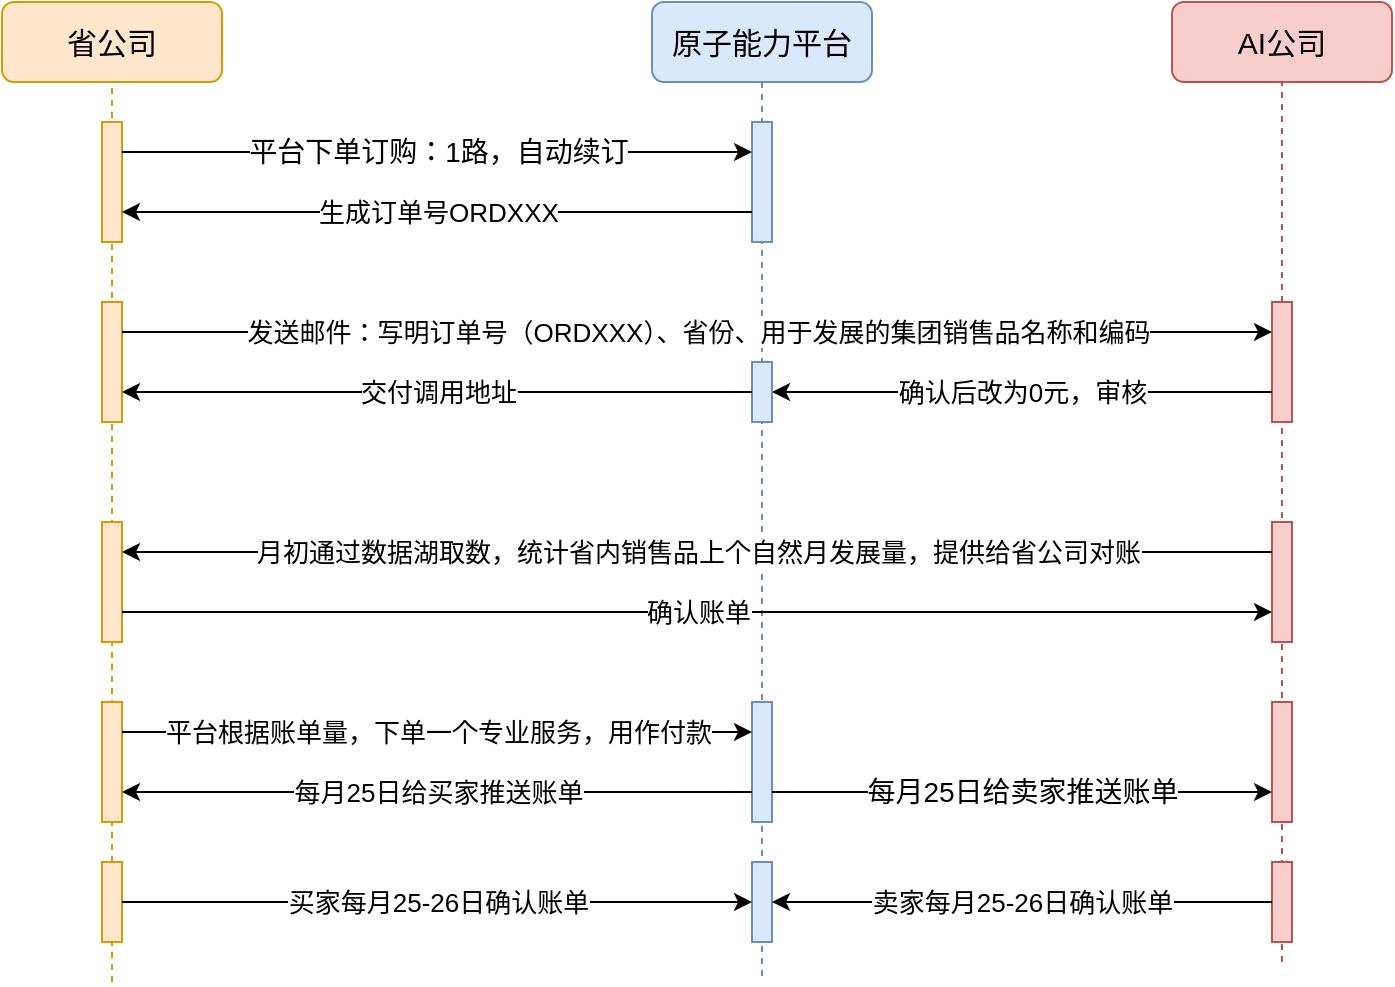 <mxfile version="21.6.9" type="github">
  <diagram name="第 1 页" id="NjZ1Nnrco1dMX0lIa8fq">
    <mxGraphModel dx="946" dy="593" grid="1" gridSize="10" guides="1" tooltips="1" connect="1" arrows="1" fold="1" page="1" pageScale="1" pageWidth="827" pageHeight="1169" math="0" shadow="0">
      <root>
        <mxCell id="0" />
        <mxCell id="1" parent="0" />
        <mxCell id="9qY5H7FV885S_f7MjgAh-27" value="" style="endArrow=none;dashed=1;html=1;rounded=0;entryX=0.5;entryY=1;entryDx=0;entryDy=0;fillColor=#f8cecc;strokeColor=#b85450;" edge="1" parent="1" target="ecDHfvzeCHSvw2c0CFLB-11">
          <mxGeometry width="50" height="50" relative="1" as="geometry">
            <mxPoint x="685" y="700" as="sourcePoint" />
            <mxPoint x="640" y="300" as="targetPoint" />
          </mxGeometry>
        </mxCell>
        <mxCell id="9qY5H7FV885S_f7MjgAh-24" value="" style="endArrow=none;dashed=1;html=1;rounded=0;entryX=0.5;entryY=1;entryDx=0;entryDy=0;fillColor=#ffe6cc;strokeColor=#d79b00;" edge="1" parent="1" target="DkVgxtGOpOE0h1ba1FcP-5">
          <mxGeometry width="50" height="50" relative="1" as="geometry">
            <mxPoint x="100" y="710" as="sourcePoint" />
            <mxPoint x="440" y="510" as="targetPoint" />
          </mxGeometry>
        </mxCell>
        <mxCell id="9qY5H7FV885S_f7MjgAh-26" value="" style="endArrow=none;dashed=1;html=1;rounded=0;exitX=0.5;exitY=1;exitDx=0;exitDy=0;" edge="1" parent="1">
          <mxGeometry width="50" height="50" relative="1" as="geometry">
            <mxPoint x="425" y="260" as="sourcePoint" />
            <mxPoint x="425" y="710" as="targetPoint" />
          </mxGeometry>
        </mxCell>
        <mxCell id="9qY5H7FV885S_f7MjgAh-25" value="" style="endArrow=none;dashed=1;html=1;rounded=0;exitX=0.5;exitY=1;exitDx=0;exitDy=0;fillColor=#dae8fc;strokeColor=#6c8ebf;" edge="1" parent="1" source="ecDHfvzeCHSvw2c0CFLB-1">
          <mxGeometry width="50" height="50" relative="1" as="geometry">
            <mxPoint x="530" y="370" as="sourcePoint" />
            <mxPoint x="425" y="710" as="targetPoint" />
          </mxGeometry>
        </mxCell>
        <mxCell id="DkVgxtGOpOE0h1ba1FcP-5" value="&lt;font style=&quot;font-size: 15px;&quot;&gt;省公司&lt;/font&gt;" style="rounded=1;whiteSpace=wrap;html=1;fillColor=#ffe6cc;strokeColor=#d79b00;" parent="1" vertex="1">
          <mxGeometry x="45" y="220" width="110" height="40" as="geometry" />
        </mxCell>
        <mxCell id="DkVgxtGOpOE0h1ba1FcP-6" value="" style="rounded=0;whiteSpace=wrap;html=1;fillColor=#ffe6cc;strokeColor=#d79b00;" parent="1" vertex="1">
          <mxGeometry x="95" y="280" width="10" height="60" as="geometry" />
        </mxCell>
        <mxCell id="ecDHfvzeCHSvw2c0CFLB-1" value="&lt;font style=&quot;font-size: 15px;&quot;&gt;原子能力平台&lt;/font&gt;" style="rounded=1;whiteSpace=wrap;html=1;fillColor=#dae8fc;strokeColor=#6c8ebf;" parent="1" vertex="1">
          <mxGeometry x="370" y="220" width="110" height="40" as="geometry" />
        </mxCell>
        <mxCell id="ecDHfvzeCHSvw2c0CFLB-2" value="" style="rounded=0;whiteSpace=wrap;html=1;fillColor=#dae8fc;strokeColor=#6c8ebf;" parent="1" vertex="1">
          <mxGeometry x="420" y="280" width="10" height="60" as="geometry" />
        </mxCell>
        <mxCell id="ecDHfvzeCHSvw2c0CFLB-3" value="" style="endArrow=classic;html=1;rounded=0;exitX=1;exitY=0.25;exitDx=0;exitDy=0;entryX=0;entryY=0.25;entryDx=0;entryDy=0;" parent="1" source="DkVgxtGOpOE0h1ba1FcP-6" target="ecDHfvzeCHSvw2c0CFLB-2" edge="1">
          <mxGeometry relative="1" as="geometry">
            <mxPoint x="105" y="300" as="sourcePoint" />
            <mxPoint x="260" y="300" as="targetPoint" />
          </mxGeometry>
        </mxCell>
        <mxCell id="ecDHfvzeCHSvw2c0CFLB-4" value="&lt;font style=&quot;font-size: 14px;&quot;&gt;平台下单订购：1路，自动续订&lt;/font&gt;" style="edgeLabel;resizable=0;html=1;align=center;verticalAlign=middle;" parent="ecDHfvzeCHSvw2c0CFLB-3" connectable="0" vertex="1">
          <mxGeometry relative="1" as="geometry" />
        </mxCell>
        <mxCell id="ecDHfvzeCHSvw2c0CFLB-6" value="" style="endArrow=classic;html=1;rounded=0;exitX=0;exitY=0.75;exitDx=0;exitDy=0;entryX=1;entryY=0.75;entryDx=0;entryDy=0;" parent="1" source="ecDHfvzeCHSvw2c0CFLB-2" target="DkVgxtGOpOE0h1ba1FcP-6" edge="1">
          <mxGeometry relative="1" as="geometry">
            <mxPoint x="360" y="380" as="sourcePoint" />
            <mxPoint x="460" y="380" as="targetPoint" />
          </mxGeometry>
        </mxCell>
        <mxCell id="ecDHfvzeCHSvw2c0CFLB-7" value="&lt;font style=&quot;font-size: 13px;&quot;&gt;生成订单号ORDXXX&lt;/font&gt;" style="edgeLabel;resizable=0;html=1;align=center;verticalAlign=middle;" parent="ecDHfvzeCHSvw2c0CFLB-6" connectable="0" vertex="1">
          <mxGeometry relative="1" as="geometry" />
        </mxCell>
        <mxCell id="ecDHfvzeCHSvw2c0CFLB-10" value="" style="rounded=0;whiteSpace=wrap;html=1;fillColor=#ffe6cc;strokeColor=#d79b00;" parent="1" vertex="1">
          <mxGeometry x="95" y="370" width="10" height="60" as="geometry" />
        </mxCell>
        <mxCell id="ecDHfvzeCHSvw2c0CFLB-11" value="&lt;span style=&quot;font-size: 15px;&quot;&gt;AI公司&lt;/span&gt;" style="rounded=1;whiteSpace=wrap;html=1;fillColor=#f8cecc;strokeColor=#b85450;" parent="1" vertex="1">
          <mxGeometry x="630" y="220" width="110" height="40" as="geometry" />
        </mxCell>
        <mxCell id="ecDHfvzeCHSvw2c0CFLB-14" value="" style="rounded=0;whiteSpace=wrap;html=1;fillColor=#f8cecc;strokeColor=#b85450;" parent="1" vertex="1">
          <mxGeometry x="680" y="370" width="10" height="60" as="geometry" />
        </mxCell>
        <mxCell id="ecDHfvzeCHSvw2c0CFLB-15" value="" style="endArrow=classic;html=1;rounded=0;exitX=1;exitY=0.25;exitDx=0;exitDy=0;entryX=0;entryY=0.25;entryDx=0;entryDy=0;" parent="1" source="ecDHfvzeCHSvw2c0CFLB-10" target="ecDHfvzeCHSvw2c0CFLB-14" edge="1">
          <mxGeometry relative="1" as="geometry">
            <mxPoint x="110" y="400" as="sourcePoint" />
            <mxPoint x="210" y="400" as="targetPoint" />
          </mxGeometry>
        </mxCell>
        <mxCell id="ecDHfvzeCHSvw2c0CFLB-16" value="&lt;font style=&quot;font-size: 13px;&quot;&gt;发送邮件：写明订单号（ORDXXX）、省份、用于发展的集团销售品名称和编码&lt;/font&gt;" style="edgeLabel;resizable=0;html=1;align=center;verticalAlign=middle;" parent="ecDHfvzeCHSvw2c0CFLB-15" connectable="0" vertex="1">
          <mxGeometry relative="1" as="geometry" />
        </mxCell>
        <mxCell id="ecDHfvzeCHSvw2c0CFLB-17" value="" style="endArrow=classic;html=1;rounded=0;exitX=0;exitY=0.75;exitDx=0;exitDy=0;entryX=1;entryY=0.5;entryDx=0;entryDy=0;" parent="1" source="ecDHfvzeCHSvw2c0CFLB-14" target="ecDHfvzeCHSvw2c0CFLB-19" edge="1">
          <mxGeometry relative="1" as="geometry">
            <mxPoint x="360" y="380" as="sourcePoint" />
            <mxPoint x="480" y="420" as="targetPoint" />
          </mxGeometry>
        </mxCell>
        <mxCell id="ecDHfvzeCHSvw2c0CFLB-18" value="&lt;font style=&quot;font-size: 13px;&quot;&gt;确认后改为0元，审核&lt;/font&gt;" style="edgeLabel;resizable=0;html=1;align=center;verticalAlign=middle;" parent="ecDHfvzeCHSvw2c0CFLB-17" connectable="0" vertex="1">
          <mxGeometry relative="1" as="geometry" />
        </mxCell>
        <mxCell id="ecDHfvzeCHSvw2c0CFLB-19" value="" style="rounded=0;whiteSpace=wrap;html=1;fillColor=#dae8fc;strokeColor=#6c8ebf;" parent="1" vertex="1">
          <mxGeometry x="420" y="400" width="10" height="30" as="geometry" />
        </mxCell>
        <mxCell id="ecDHfvzeCHSvw2c0CFLB-20" value="" style="endArrow=classic;html=1;rounded=0;exitX=0;exitY=0.5;exitDx=0;exitDy=0;entryX=1;entryY=0.75;entryDx=0;entryDy=0;" parent="1" source="ecDHfvzeCHSvw2c0CFLB-19" target="ecDHfvzeCHSvw2c0CFLB-10" edge="1">
          <mxGeometry relative="1" as="geometry">
            <mxPoint x="360" y="380" as="sourcePoint" />
            <mxPoint x="460" y="380" as="targetPoint" />
          </mxGeometry>
        </mxCell>
        <mxCell id="ecDHfvzeCHSvw2c0CFLB-21" value="&lt;font style=&quot;font-size: 13px;&quot;&gt;交付调用地址&lt;/font&gt;" style="edgeLabel;resizable=0;html=1;align=center;verticalAlign=middle;" parent="ecDHfvzeCHSvw2c0CFLB-20" connectable="0" vertex="1">
          <mxGeometry relative="1" as="geometry" />
        </mxCell>
        <mxCell id="ecDHfvzeCHSvw2c0CFLB-23" value="" style="rounded=0;whiteSpace=wrap;html=1;fillColor=#f8cecc;strokeColor=#b85450;" parent="1" vertex="1">
          <mxGeometry x="680" y="480" width="10" height="60" as="geometry" />
        </mxCell>
        <mxCell id="ecDHfvzeCHSvw2c0CFLB-24" value="" style="rounded=0;whiteSpace=wrap;html=1;fillColor=#ffe6cc;strokeColor=#d79b00;" parent="1" vertex="1">
          <mxGeometry x="95" y="480" width="10" height="60" as="geometry" />
        </mxCell>
        <mxCell id="ecDHfvzeCHSvw2c0CFLB-25" value="" style="endArrow=classic;html=1;rounded=0;exitX=0;exitY=0.25;exitDx=0;exitDy=0;entryX=1;entryY=0.25;entryDx=0;entryDy=0;" parent="1" source="ecDHfvzeCHSvw2c0CFLB-23" target="ecDHfvzeCHSvw2c0CFLB-24" edge="1">
          <mxGeometry relative="1" as="geometry">
            <mxPoint x="370" y="500" as="sourcePoint" />
            <mxPoint x="470" y="500" as="targetPoint" />
          </mxGeometry>
        </mxCell>
        <mxCell id="ecDHfvzeCHSvw2c0CFLB-26" value="&lt;font style=&quot;font-size: 13px;&quot;&gt;月初通过数据湖取数，统计省内销售品上个自然月发展量，提供给省公司对账&lt;/font&gt;" style="edgeLabel;resizable=0;html=1;align=center;verticalAlign=middle;" parent="ecDHfvzeCHSvw2c0CFLB-25" connectable="0" vertex="1">
          <mxGeometry relative="1" as="geometry" />
        </mxCell>
        <mxCell id="ecDHfvzeCHSvw2c0CFLB-28" value="" style="endArrow=classic;html=1;rounded=0;exitX=1;exitY=0.75;exitDx=0;exitDy=0;entryX=0;entryY=0.75;entryDx=0;entryDy=0;" parent="1" source="ecDHfvzeCHSvw2c0CFLB-24" target="ecDHfvzeCHSvw2c0CFLB-23" edge="1">
          <mxGeometry relative="1" as="geometry">
            <mxPoint x="130" y="530" as="sourcePoint" />
            <mxPoint x="230" y="530" as="targetPoint" />
          </mxGeometry>
        </mxCell>
        <mxCell id="ecDHfvzeCHSvw2c0CFLB-29" value="&lt;font style=&quot;font-size: 13px;&quot;&gt;确认账单&lt;/font&gt;" style="edgeLabel;resizable=0;html=1;align=center;verticalAlign=middle;" parent="ecDHfvzeCHSvw2c0CFLB-28" connectable="0" vertex="1">
          <mxGeometry relative="1" as="geometry" />
        </mxCell>
        <mxCell id="9qY5H7FV885S_f7MjgAh-1" value="" style="rounded=0;whiteSpace=wrap;html=1;fillColor=#ffe6cc;strokeColor=#d79b00;" vertex="1" parent="1">
          <mxGeometry x="95" y="570" width="10" height="60" as="geometry" />
        </mxCell>
        <mxCell id="9qY5H7FV885S_f7MjgAh-2" value="" style="rounded=0;whiteSpace=wrap;html=1;fillColor=#dae8fc;strokeColor=#6c8ebf;" vertex="1" parent="1">
          <mxGeometry x="420" y="570" width="10" height="60" as="geometry" />
        </mxCell>
        <mxCell id="9qY5H7FV885S_f7MjgAh-3" value="" style="endArrow=classic;html=1;rounded=0;exitX=1;exitY=0.25;exitDx=0;exitDy=0;entryX=0;entryY=0.25;entryDx=0;entryDy=0;" edge="1" parent="1" source="9qY5H7FV885S_f7MjgAh-1" target="9qY5H7FV885S_f7MjgAh-2">
          <mxGeometry relative="1" as="geometry">
            <mxPoint x="140" y="585.02" as="sourcePoint" />
            <mxPoint x="250" y="585" as="targetPoint" />
          </mxGeometry>
        </mxCell>
        <mxCell id="9qY5H7FV885S_f7MjgAh-4" value="&lt;font style=&quot;font-size: 13px;&quot;&gt;平台根据账单量，下单一个专业服务，用作付款&lt;/font&gt;" style="edgeLabel;resizable=0;html=1;align=center;verticalAlign=middle;" connectable="0" vertex="1" parent="9qY5H7FV885S_f7MjgAh-3">
          <mxGeometry relative="1" as="geometry" />
        </mxCell>
        <mxCell id="9qY5H7FV885S_f7MjgAh-9" value="" style="rounded=0;whiteSpace=wrap;html=1;fillColor=#f8cecc;strokeColor=#b85450;" vertex="1" parent="1">
          <mxGeometry x="680" y="570" width="10" height="60" as="geometry" />
        </mxCell>
        <mxCell id="9qY5H7FV885S_f7MjgAh-11" value="" style="endArrow=classic;html=1;rounded=0;exitX=1;exitY=0.75;exitDx=0;exitDy=0;entryX=0;entryY=0.75;entryDx=0;entryDy=0;" edge="1" parent="1" source="9qY5H7FV885S_f7MjgAh-2" target="9qY5H7FV885S_f7MjgAh-9">
          <mxGeometry relative="1" as="geometry">
            <mxPoint x="460" y="600" as="sourcePoint" />
            <mxPoint x="560" y="600" as="targetPoint" />
          </mxGeometry>
        </mxCell>
        <mxCell id="9qY5H7FV885S_f7MjgAh-12" value="&lt;font style=&quot;font-size: 14px;&quot;&gt;每月25日给卖家推送账单&lt;/font&gt;" style="edgeLabel;resizable=0;html=1;align=center;verticalAlign=middle;" connectable="0" vertex="1" parent="9qY5H7FV885S_f7MjgAh-11">
          <mxGeometry relative="1" as="geometry" />
        </mxCell>
        <mxCell id="9qY5H7FV885S_f7MjgAh-13" value="" style="endArrow=classic;html=1;rounded=0;exitX=0;exitY=0.75;exitDx=0;exitDy=0;entryX=1;entryY=0.75;entryDx=0;entryDy=0;" edge="1" parent="1" source="9qY5H7FV885S_f7MjgAh-2" target="9qY5H7FV885S_f7MjgAh-1">
          <mxGeometry relative="1" as="geometry">
            <mxPoint x="210" y="680" as="sourcePoint" />
            <mxPoint x="310" y="680" as="targetPoint" />
          </mxGeometry>
        </mxCell>
        <mxCell id="9qY5H7FV885S_f7MjgAh-14" value="&lt;font style=&quot;font-size: 13px;&quot;&gt;每月25日给买家推送账单&lt;/font&gt;" style="edgeLabel;resizable=0;html=1;align=center;verticalAlign=middle;" connectable="0" vertex="1" parent="9qY5H7FV885S_f7MjgAh-13">
          <mxGeometry relative="1" as="geometry" />
        </mxCell>
        <mxCell id="9qY5H7FV885S_f7MjgAh-15" value="" style="rounded=0;whiteSpace=wrap;html=1;fillColor=#ffe6cc;strokeColor=#d79b00;" vertex="1" parent="1">
          <mxGeometry x="95" y="650" width="10" height="40" as="geometry" />
        </mxCell>
        <mxCell id="9qY5H7FV885S_f7MjgAh-16" value="" style="rounded=0;whiteSpace=wrap;html=1;fillColor=#dae8fc;strokeColor=#6c8ebf;" vertex="1" parent="1">
          <mxGeometry x="420" y="650" width="10" height="40" as="geometry" />
        </mxCell>
        <mxCell id="9qY5H7FV885S_f7MjgAh-18" value="" style="rounded=0;whiteSpace=wrap;html=1;fillColor=#f8cecc;strokeColor=#b85450;" vertex="1" parent="1">
          <mxGeometry x="680" y="650" width="10" height="40" as="geometry" />
        </mxCell>
        <mxCell id="9qY5H7FV885S_f7MjgAh-19" value="" style="endArrow=classic;html=1;rounded=0;exitX=1;exitY=0.5;exitDx=0;exitDy=0;entryX=0;entryY=0.5;entryDx=0;entryDy=0;" edge="1" parent="1" source="9qY5H7FV885S_f7MjgAh-15" target="9qY5H7FV885S_f7MjgAh-16">
          <mxGeometry relative="1" as="geometry">
            <mxPoint x="140" y="670" as="sourcePoint" />
            <mxPoint x="240" y="670" as="targetPoint" />
          </mxGeometry>
        </mxCell>
        <mxCell id="9qY5H7FV885S_f7MjgAh-20" value="&lt;font style=&quot;font-size: 13px;&quot;&gt;买家每月25-26日确认账单&lt;/font&gt;" style="edgeLabel;resizable=0;html=1;align=center;verticalAlign=middle;" connectable="0" vertex="1" parent="9qY5H7FV885S_f7MjgAh-19">
          <mxGeometry relative="1" as="geometry" />
        </mxCell>
        <mxCell id="9qY5H7FV885S_f7MjgAh-21" value="" style="endArrow=classic;html=1;rounded=0;exitX=0;exitY=0.5;exitDx=0;exitDy=0;entryX=1;entryY=0.5;entryDx=0;entryDy=0;" edge="1" parent="1" source="9qY5H7FV885S_f7MjgAh-18" target="9qY5H7FV885S_f7MjgAh-16">
          <mxGeometry relative="1" as="geometry">
            <mxPoint x="520" y="660" as="sourcePoint" />
            <mxPoint x="620" y="660" as="targetPoint" />
          </mxGeometry>
        </mxCell>
        <mxCell id="9qY5H7FV885S_f7MjgAh-22" value="&lt;font style=&quot;font-size: 13px;&quot;&gt;卖家每月25-26日确认账单&lt;/font&gt;" style="edgeLabel;resizable=0;html=1;align=center;verticalAlign=middle;" connectable="0" vertex="1" parent="9qY5H7FV885S_f7MjgAh-21">
          <mxGeometry relative="1" as="geometry" />
        </mxCell>
      </root>
    </mxGraphModel>
  </diagram>
</mxfile>
